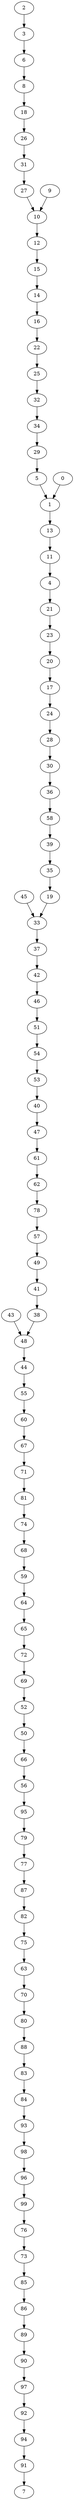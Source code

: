 digraph grafoGeografico_n_100_r_3_DFS_I_7 {
7;
91;
94;
92;
97;
90;
89;
86;
85;
73;
76;
99;
96;
98;
93;
84;
83;
88;
80;
70;
63;
75;
82;
87;
77;
79;
95;
56;
66;
50;
52;
69;
72;
65;
64;
59;
68;
74;
81;
71;
67;
60;
55;
44;
48;
43;
38;
41;
49;
57;
78;
62;
61;
47;
40;
53;
54;
51;
46;
42;
37;
33;
45;
19;
35;
39;
58;
36;
30;
28;
24;
17;
20;
23;
21;
4;
11;
13;
1;
5;
29;
34;
32;
25;
22;
16;
14;
15;
12;
10;
27;
31;
26;
18;
8;
6;
3;
2;
9;
0;
2 -> 3;
3 -> 6;
4 -> 21;
5 -> 1;
6 -> 8;
8 -> 18;
10 -> 12;
17 -> 24;
20 -> 17;
21 -> 23;
23 -> 20;
27 -> 10;
31 -> 27;
36 -> 58;
39 -> 35;
40 -> 47;
42 -> 46;
46 -> 51;
51 -> 54;
53 -> 40;
54 -> 53;
58 -> 39;
62 -> 78;
68 -> 59;
71 -> 81;
74 -> 68;
81 -> 74;
83 -> 84;
88 -> 83;
91 -> 7;
0 -> 1;
1 -> 13;
11 -> 4;
28 -> 30;
30 -> 36;
67 -> 71;
92 -> 94;
94 -> 91;
13 -> 11;
24 -> 28;
55 -> 60;
60 -> 67;
86 -> 89;
89 -> 90;
97 -> 92;
14 -> 16;
15 -> 14;
19 -> 33;
25 -> 32;
29 -> 5;
35 -> 19;
44 -> 55;
59 -> 64;
73 -> 85;
90 -> 97;
12 -> 15;
65 -> 72;
69 -> 52;
76 -> 73;
85 -> 86;
43 -> 48;
48 -> 44;
72 -> 69;
64 -> 65;
22 -> 25;
32 -> 34;
34 -> 29;
38 -> 48;
52 -> 50;
79 -> 77;
99 -> 76;
9 -> 10;
16 -> 22;
41 -> 38;
95 -> 79;
96 -> 99;
33 -> 37;
49 -> 41;
57 -> 49;
77 -> 87;
78 -> 57;
82 -> 75;
98 -> 96;
45 -> 33;
50 -> 66;
56 -> 95;
66 -> 56;
75 -> 63;
87 -> 82;
93 -> 98;
26 -> 31;
37 -> 42;
61 -> 62;
63 -> 70;
84 -> 93;
47 -> 61;
70 -> 80;
18 -> 26;
80 -> 88;
}